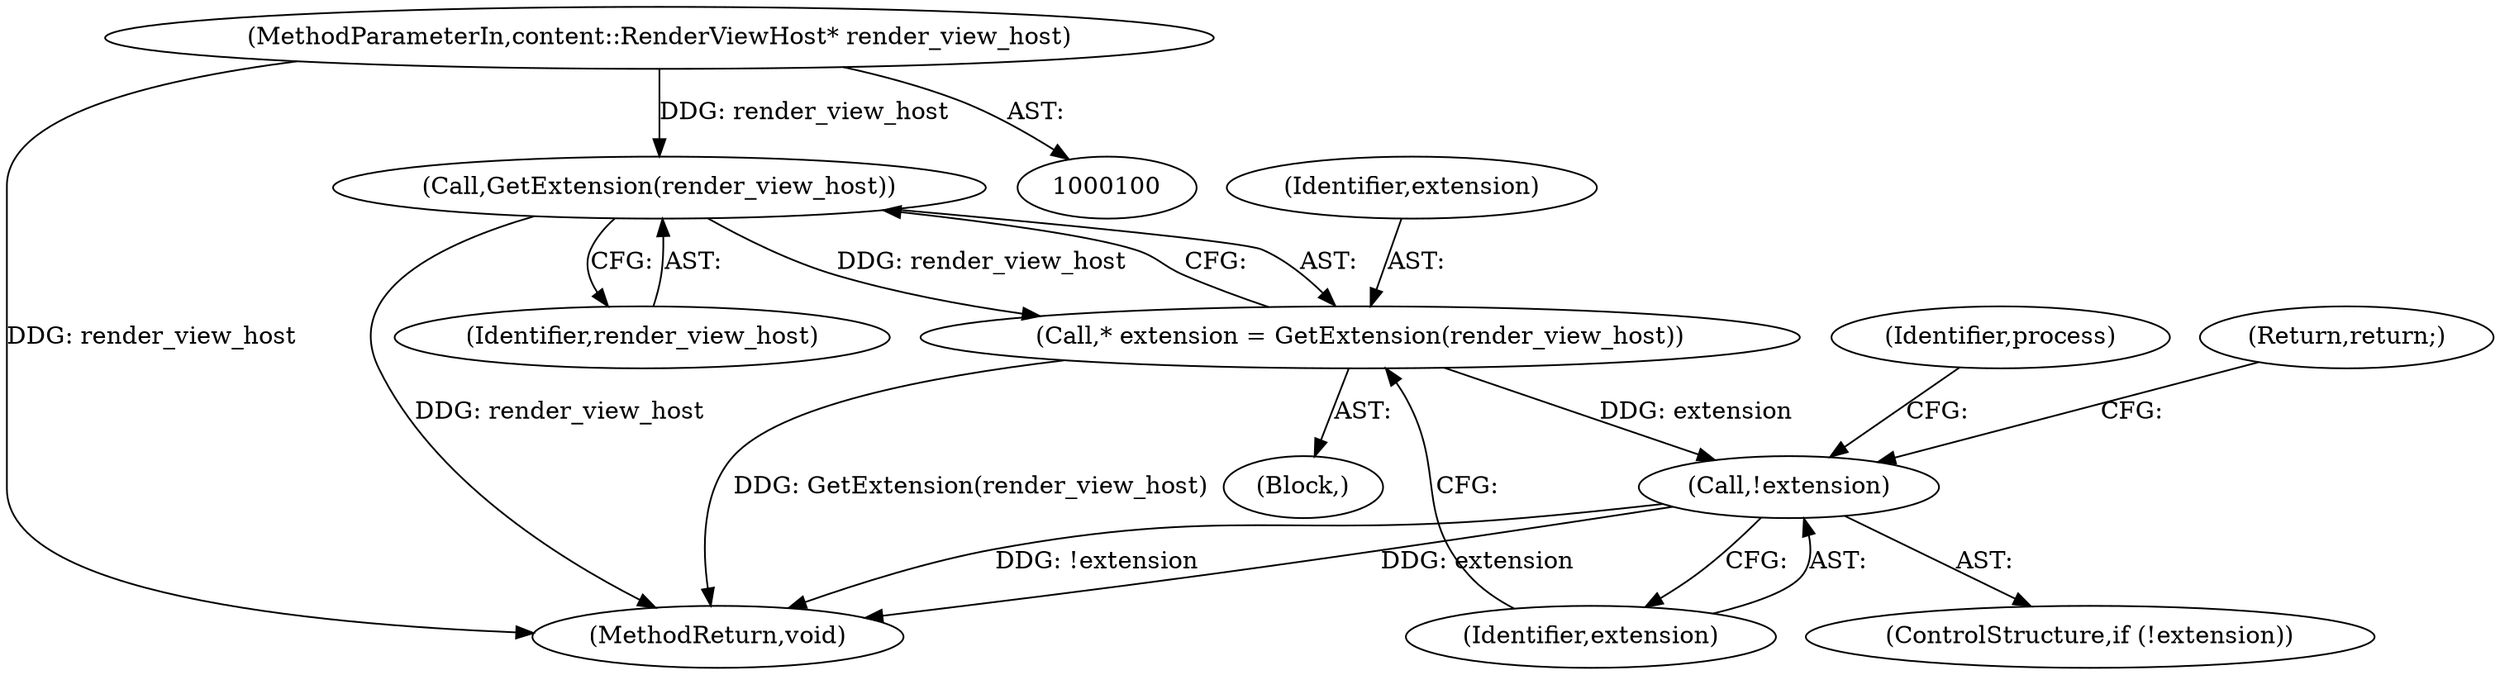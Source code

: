 digraph "0_Chrome_1eefa26e1795192c5a347a1e1e7a99e88c47f9c4_2@pointer" {
"1000101" [label="(MethodParameterIn,content::RenderViewHost* render_view_host)"];
"1000106" [label="(Call,GetExtension(render_view_host))"];
"1000104" [label="(Call,* extension = GetExtension(render_view_host))"];
"1000109" [label="(Call,!extension)"];
"1000114" [label="(Identifier,process)"];
"1000106" [label="(Call,GetExtension(render_view_host))"];
"1000105" [label="(Identifier,extension)"];
"1000101" [label="(MethodParameterIn,content::RenderViewHost* render_view_host)"];
"1000104" [label="(Call,* extension = GetExtension(render_view_host))"];
"1000108" [label="(ControlStructure,if (!extension))"];
"1000107" [label="(Identifier,render_view_host)"];
"1000160" [label="(MethodReturn,void)"];
"1000110" [label="(Identifier,extension)"];
"1000102" [label="(Block,)"];
"1000111" [label="(Return,return;)"];
"1000109" [label="(Call,!extension)"];
"1000101" -> "1000100"  [label="AST: "];
"1000101" -> "1000160"  [label="DDG: render_view_host"];
"1000101" -> "1000106"  [label="DDG: render_view_host"];
"1000106" -> "1000104"  [label="AST: "];
"1000106" -> "1000107"  [label="CFG: "];
"1000107" -> "1000106"  [label="AST: "];
"1000104" -> "1000106"  [label="CFG: "];
"1000106" -> "1000160"  [label="DDG: render_view_host"];
"1000106" -> "1000104"  [label="DDG: render_view_host"];
"1000104" -> "1000102"  [label="AST: "];
"1000105" -> "1000104"  [label="AST: "];
"1000110" -> "1000104"  [label="CFG: "];
"1000104" -> "1000160"  [label="DDG: GetExtension(render_view_host)"];
"1000104" -> "1000109"  [label="DDG: extension"];
"1000109" -> "1000108"  [label="AST: "];
"1000109" -> "1000110"  [label="CFG: "];
"1000110" -> "1000109"  [label="AST: "];
"1000111" -> "1000109"  [label="CFG: "];
"1000114" -> "1000109"  [label="CFG: "];
"1000109" -> "1000160"  [label="DDG: extension"];
"1000109" -> "1000160"  [label="DDG: !extension"];
}
